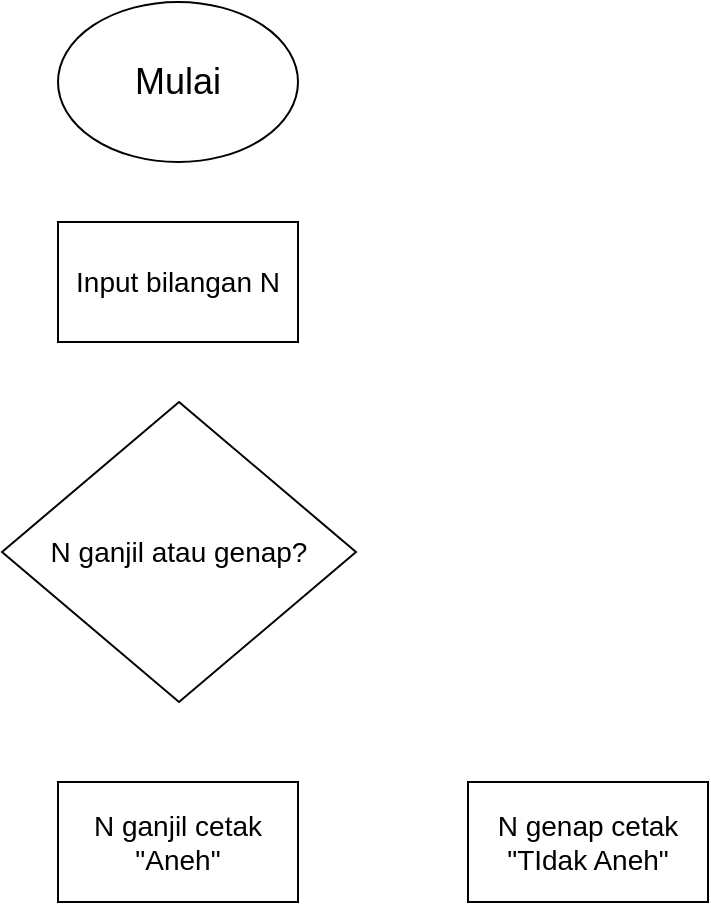 <mxfile version="21.6.8" type="device">
  <diagram name="Page-1" id="w6RI1qikv7BHpk2CagX-">
    <mxGraphModel dx="880" dy="531" grid="1" gridSize="10" guides="1" tooltips="1" connect="1" arrows="1" fold="1" page="1" pageScale="1" pageWidth="850" pageHeight="1100" math="0" shadow="0">
      <root>
        <mxCell id="0" />
        <mxCell id="1" parent="0" />
        <mxCell id="Wb0BW2GQ6Cd4-wxSX-93-1" value="&lt;font style=&quot;font-size: 18px;&quot;&gt;Mulai&lt;/font&gt;" style="ellipse;whiteSpace=wrap;html=1;" vertex="1" parent="1">
          <mxGeometry x="365" y="90" width="120" height="80" as="geometry" />
        </mxCell>
        <mxCell id="Wb0BW2GQ6Cd4-wxSX-93-2" value="&lt;font style=&quot;font-size: 14px;&quot;&gt;Input bilangan N&lt;/font&gt;" style="rounded=0;whiteSpace=wrap;html=1;" vertex="1" parent="1">
          <mxGeometry x="365" y="200" width="120" height="60" as="geometry" />
        </mxCell>
        <mxCell id="Wb0BW2GQ6Cd4-wxSX-93-3" value="&lt;font style=&quot;font-size: 14px;&quot;&gt;N ganjil atau genap?&lt;/font&gt;" style="rhombus;whiteSpace=wrap;html=1;" vertex="1" parent="1">
          <mxGeometry x="337" y="290" width="177" height="150" as="geometry" />
        </mxCell>
        <mxCell id="Wb0BW2GQ6Cd4-wxSX-93-4" value="&lt;font style=&quot;font-size: 14px;&quot;&gt;N ganjil cetak &quot;Aneh&quot;&lt;/font&gt;" style="rounded=0;whiteSpace=wrap;html=1;" vertex="1" parent="1">
          <mxGeometry x="365" y="480" width="120" height="60" as="geometry" />
        </mxCell>
        <mxCell id="Wb0BW2GQ6Cd4-wxSX-93-5" value="&lt;font style=&quot;font-size: 14px;&quot;&gt;N genap cetak &quot;TIdak Aneh&quot;&lt;/font&gt;" style="rounded=0;whiteSpace=wrap;html=1;" vertex="1" parent="1">
          <mxGeometry x="570" y="480" width="120" height="60" as="geometry" />
        </mxCell>
      </root>
    </mxGraphModel>
  </diagram>
</mxfile>
